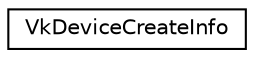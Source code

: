 digraph "Graphical Class Hierarchy"
{
 // LATEX_PDF_SIZE
  edge [fontname="Helvetica",fontsize="10",labelfontname="Helvetica",labelfontsize="10"];
  node [fontname="Helvetica",fontsize="10",shape=record];
  rankdir="LR";
  Node0 [label="VkDeviceCreateInfo",height=0.2,width=0.4,color="black", fillcolor="white", style="filled",URL="$structVkDeviceCreateInfo.html",tooltip=" "];
}
